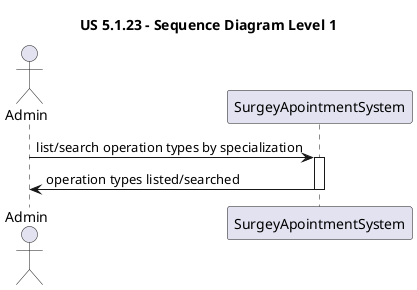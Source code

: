 ﻿@startuml

title US 5.1.23 - Sequence Diagram Level 1
actor Admin
participant SurgeyApointmentSystem

Admin -> SurgeyApointmentSystem : list/search operation types by specialization
activate SurgeyApointmentSystem

SurgeyApointmentSystem -> Admin : operation types listed/searched
deactivate SurgeyApointmentSystem
@enduml
